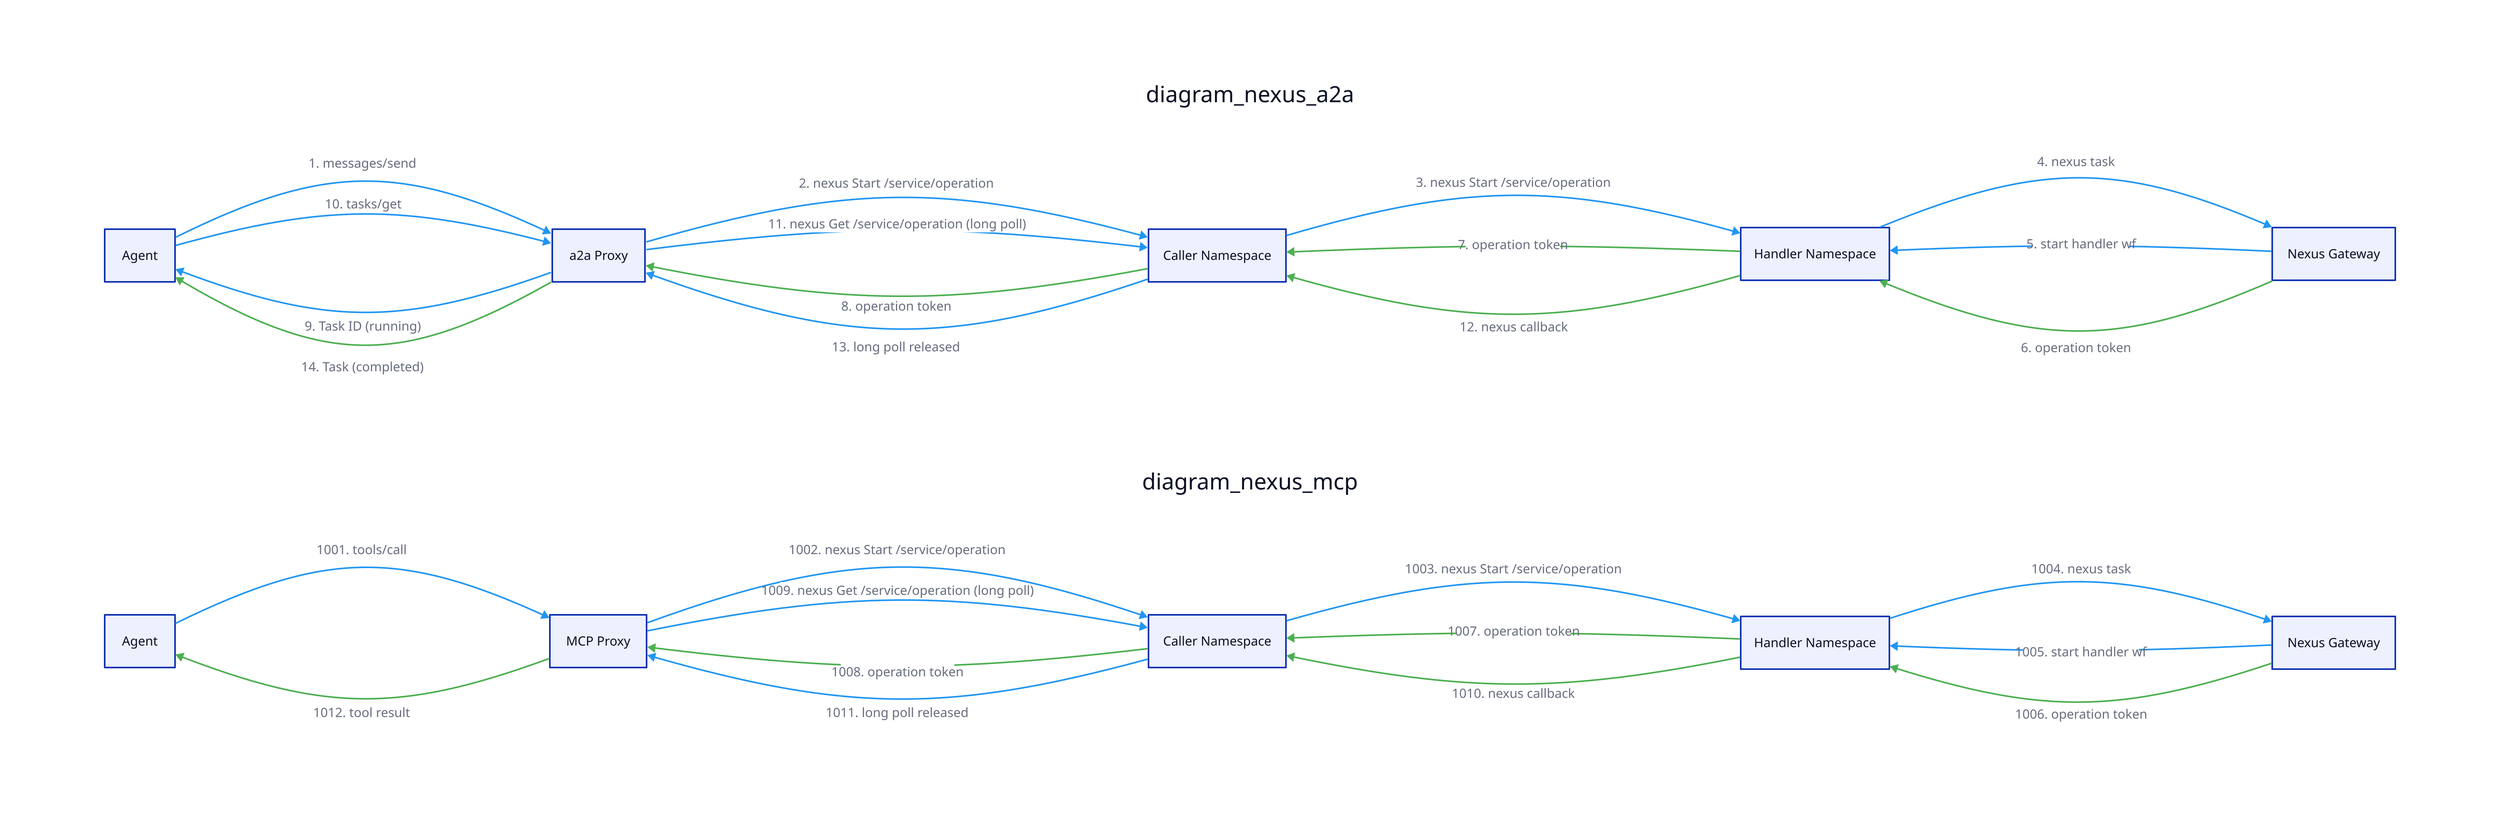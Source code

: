 vars: {
  d2-config: {
    theme-id: 0
  }
}

direction: right


# Messages from nexus-a2a.d2
diagram_nexus_a2a: {
  style.fill: transparent
  style.stroke: transparent
  "Agent" -> "a2a Proxy": "1. messages/send" {
    style.stroke: "#2196f3"
  }
  "a2a Proxy" -> "Caller Namespace": "2. nexus Start /service/operation" {
    style.stroke: "#2196f3"
  }
  "Caller Namespace" -> "Handler Namespace": "3. nexus Start /service/operation" {
    style.stroke: "#2196f3"
  }
  "Handler Namespace" -> "Nexus Gateway": "4. nexus task" {
    style.stroke: "#2196f3"
  }
  "Nexus Gateway" -> "Handler Namespace": "5. start handler wf" {
    style.stroke: "#2196f3"
  }
  "Nexus Gateway" -> "Handler Namespace": "6. operation token" {
    style.stroke: "#4caf50"
    style.stroke-width: 2
  }
  "Handler Namespace" -> "Caller Namespace": "7. operation token" {
    style.stroke: "#4caf50"
    style.stroke-width: 2
  }
  "Caller Namespace" -> "a2a Proxy": "8. operation token" {
    style.stroke: "#4caf50"
    style.stroke-width: 2
  }
  "a2a Proxy" -> "Agent": "9. Task ID (running)" {
    style.stroke: "#2196f3"
  }
  "Agent" -> "a2a Proxy": "10. tasks/get" {
    style.stroke: "#2196f3"
  }
  "a2a Proxy" -> "Caller Namespace": "11. nexus Get /service/operation (long poll)" {
    style.stroke: "#2196f3"
  }
  "Handler Namespace" -> "Caller Namespace": "12. nexus callback" {
    style.stroke: "#4caf50"
    style.stroke-width: 2
  }
  "Caller Namespace" -> "a2a Proxy": "13. long poll released" {
    style.stroke: "#2196f3"
  }
  "a2a Proxy" -> "Agent": "14. Task (completed)" {
    style.stroke: "#4caf50"
    style.stroke-width: 2
  }
}

# Messages from nexus-mcp.d2
diagram_nexus_mcp: {
  style.fill: transparent
  style.stroke: transparent
  "Agent" -> "MCP Proxy": "1001. tools/call" {
    style.stroke: "#2196f3"
  }
  "MCP Proxy" -> "Caller Namespace": "1002. nexus Start /service/operation" {
    style.stroke: "#2196f3"
  }
  "Caller Namespace" -> "Handler Namespace": "1003. nexus Start /service/operation" {
    style.stroke: "#2196f3"
  }
  "Handler Namespace" -> "Nexus Gateway": "1004. nexus task" {
    style.stroke: "#2196f3"
  }
  "Nexus Gateway" -> "Handler Namespace": "1005. start handler wf" {
    style.stroke: "#2196f3"
  }
  "Nexus Gateway" -> "Handler Namespace": "1006. operation token" {
    style.stroke: "#4caf50"
    style.stroke-width: 2
  }
  "Handler Namespace" -> "Caller Namespace": "1007. operation token" {
    style.stroke: "#4caf50"
    style.stroke-width: 2
  }
  "Caller Namespace" -> "MCP Proxy": "1008. operation token" {
    style.stroke: "#4caf50"
    style.stroke-width: 2
  }
  "MCP Proxy" -> "Caller Namespace": "1009. nexus Get /service/operation (long poll)" {
    style.stroke: "#2196f3"
  }
  "Handler Namespace" -> "Caller Namespace": "1010. nexus callback" {
    style.stroke: "#4caf50"
    style.stroke-width: 2
  }
  "Caller Namespace" -> "MCP Proxy": "1011. long poll released" {
    style.stroke: "#2196f3"
  }
  "MCP Proxy" -> "Agent": "1012. tool result" {
    style.stroke: "#4caf50"
    style.stroke-width: 2
  }
}
